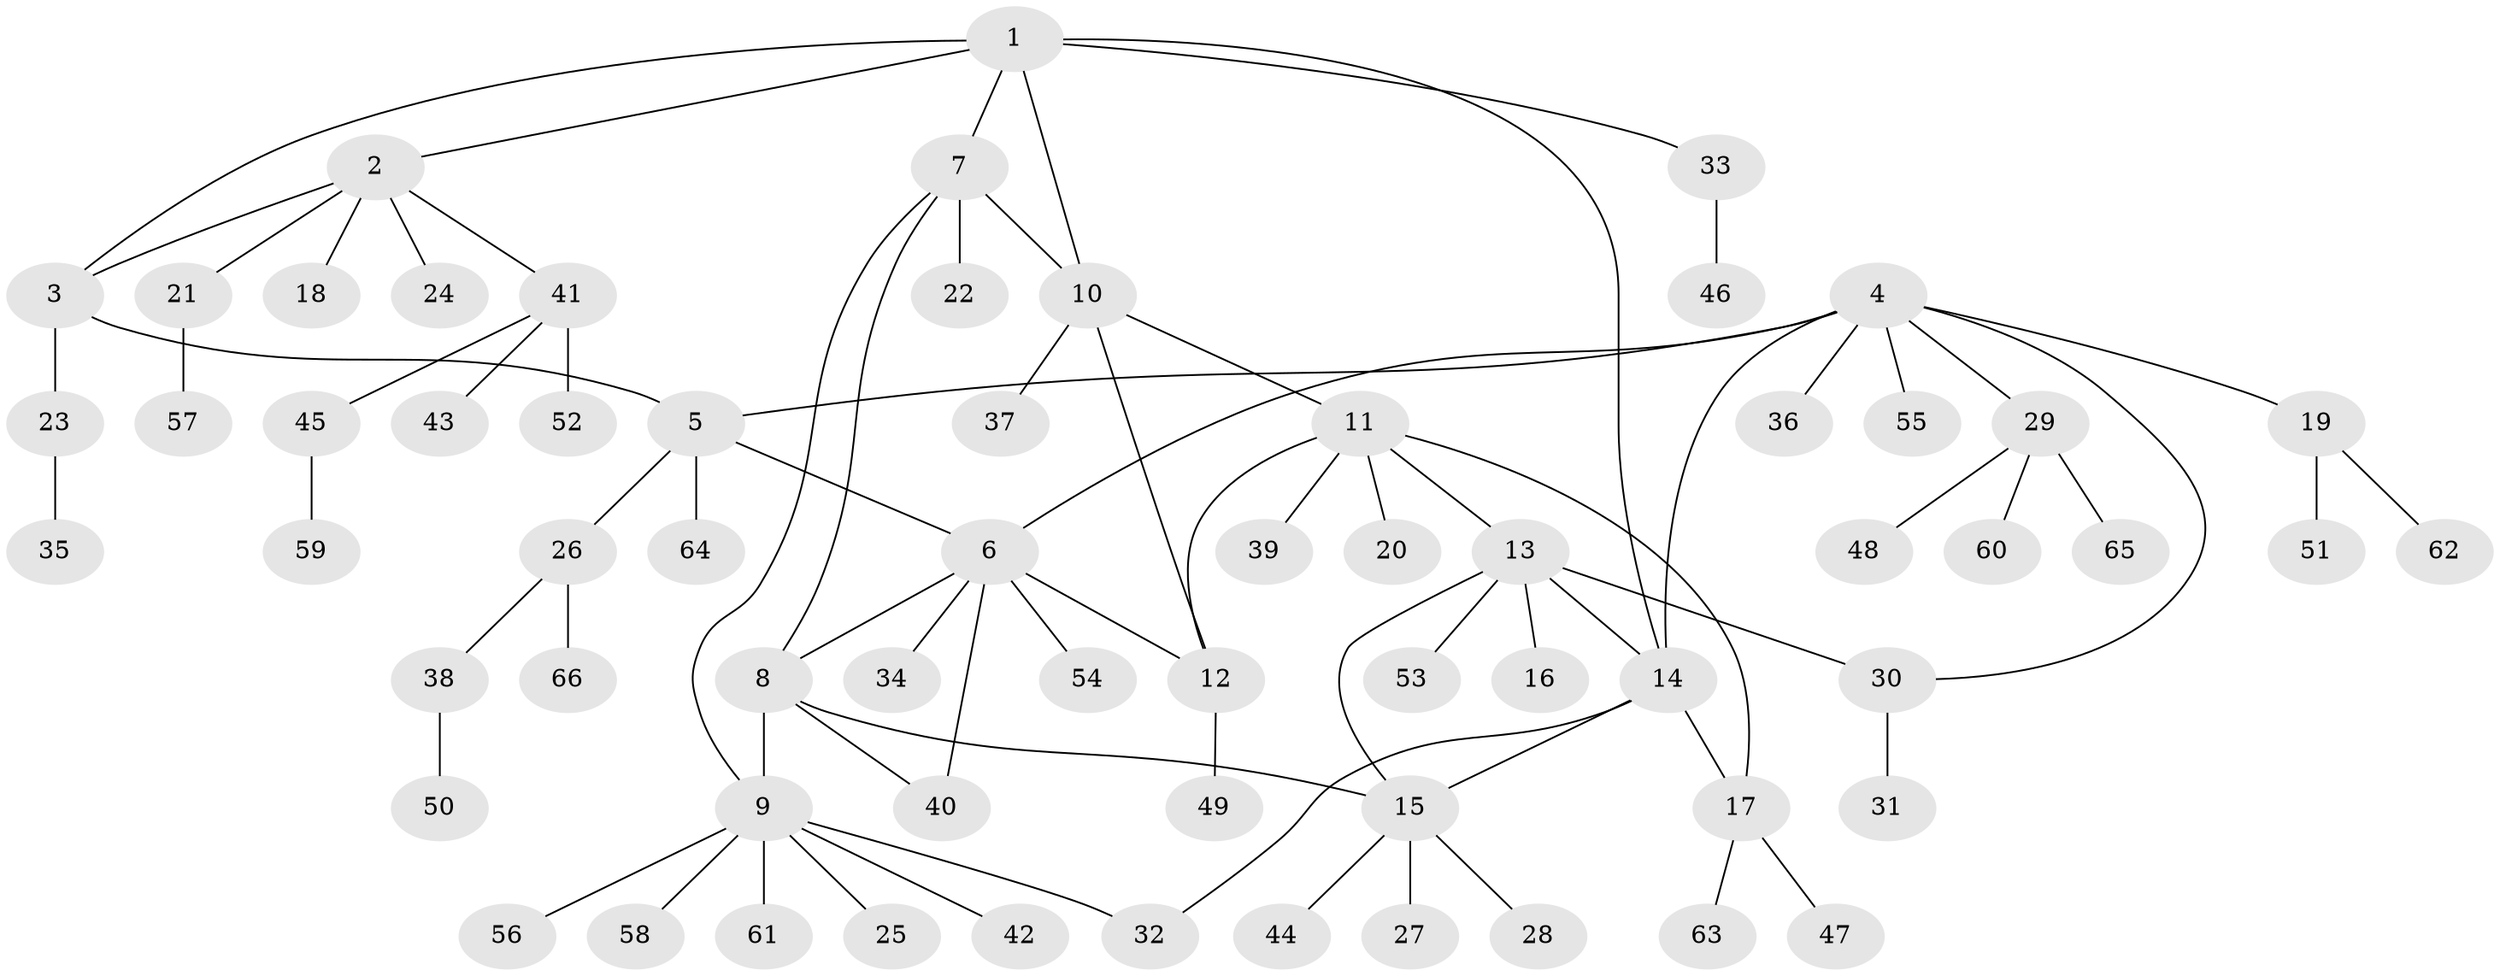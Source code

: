 // Generated by graph-tools (version 1.1) at 2025/26/03/09/25 03:26:42]
// undirected, 66 vertices, 80 edges
graph export_dot {
graph [start="1"]
  node [color=gray90,style=filled];
  1;
  2;
  3;
  4;
  5;
  6;
  7;
  8;
  9;
  10;
  11;
  12;
  13;
  14;
  15;
  16;
  17;
  18;
  19;
  20;
  21;
  22;
  23;
  24;
  25;
  26;
  27;
  28;
  29;
  30;
  31;
  32;
  33;
  34;
  35;
  36;
  37;
  38;
  39;
  40;
  41;
  42;
  43;
  44;
  45;
  46;
  47;
  48;
  49;
  50;
  51;
  52;
  53;
  54;
  55;
  56;
  57;
  58;
  59;
  60;
  61;
  62;
  63;
  64;
  65;
  66;
  1 -- 2;
  1 -- 3;
  1 -- 7;
  1 -- 10;
  1 -- 14;
  1 -- 33;
  2 -- 3;
  2 -- 18;
  2 -- 21;
  2 -- 24;
  2 -- 41;
  3 -- 5;
  3 -- 23;
  4 -- 5;
  4 -- 6;
  4 -- 14;
  4 -- 19;
  4 -- 29;
  4 -- 30;
  4 -- 36;
  4 -- 55;
  5 -- 6;
  5 -- 26;
  5 -- 64;
  6 -- 8;
  6 -- 12;
  6 -- 34;
  6 -- 40;
  6 -- 54;
  7 -- 8;
  7 -- 9;
  7 -- 10;
  7 -- 22;
  8 -- 9;
  8 -- 15;
  8 -- 40;
  9 -- 25;
  9 -- 32;
  9 -- 42;
  9 -- 56;
  9 -- 58;
  9 -- 61;
  10 -- 11;
  10 -- 12;
  10 -- 37;
  11 -- 12;
  11 -- 13;
  11 -- 17;
  11 -- 20;
  11 -- 39;
  12 -- 49;
  13 -- 14;
  13 -- 15;
  13 -- 16;
  13 -- 30;
  13 -- 53;
  14 -- 15;
  14 -- 17;
  14 -- 32;
  15 -- 27;
  15 -- 28;
  15 -- 44;
  17 -- 47;
  17 -- 63;
  19 -- 51;
  19 -- 62;
  21 -- 57;
  23 -- 35;
  26 -- 38;
  26 -- 66;
  29 -- 48;
  29 -- 60;
  29 -- 65;
  30 -- 31;
  33 -- 46;
  38 -- 50;
  41 -- 43;
  41 -- 45;
  41 -- 52;
  45 -- 59;
}
